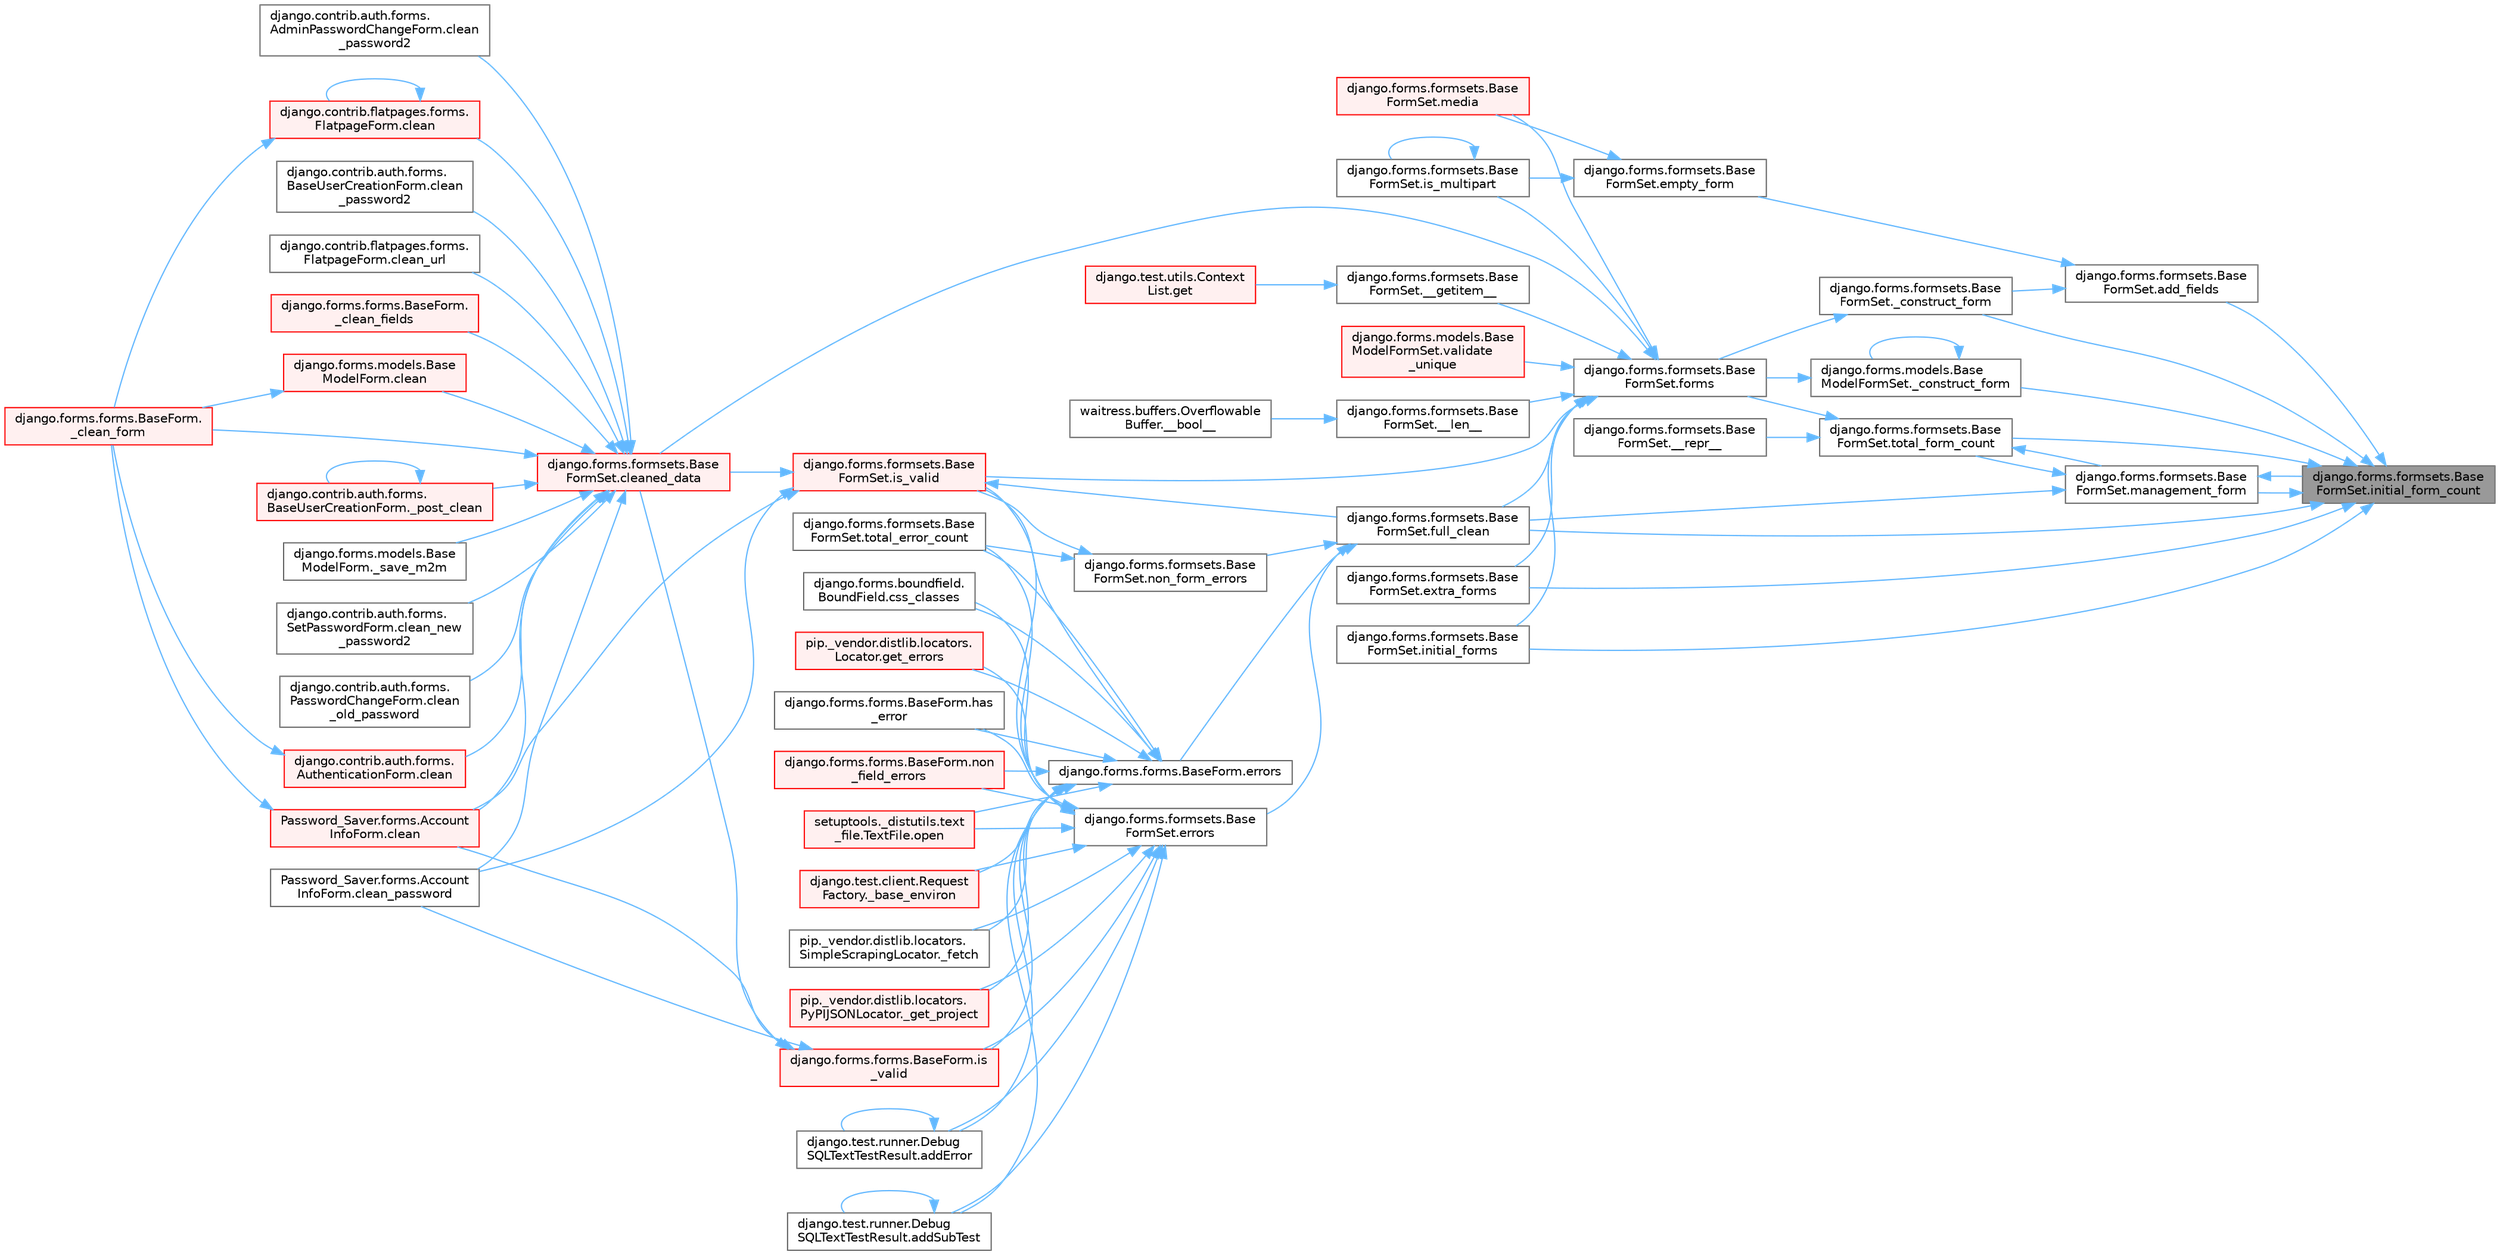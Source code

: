 digraph "django.forms.formsets.BaseFormSet.initial_form_count"
{
 // LATEX_PDF_SIZE
  bgcolor="transparent";
  edge [fontname=Helvetica,fontsize=10,labelfontname=Helvetica,labelfontsize=10];
  node [fontname=Helvetica,fontsize=10,shape=box,height=0.2,width=0.4];
  rankdir="RL";
  Node1 [id="Node000001",label="django.forms.formsets.Base\lFormSet.initial_form_count",height=0.2,width=0.4,color="gray40", fillcolor="grey60", style="filled", fontcolor="black",tooltip=" "];
  Node1 -> Node2 [id="edge1_Node000001_Node000002",dir="back",color="steelblue1",style="solid",tooltip=" "];
  Node2 [id="Node000002",label="django.forms.formsets.Base\lFormSet._construct_form",height=0.2,width=0.4,color="grey40", fillcolor="white", style="filled",URL="$classdjango_1_1forms_1_1formsets_1_1_base_form_set.html#a4a92b0779a5f5964325e73f9c8521fe8",tooltip=" "];
  Node2 -> Node3 [id="edge2_Node000002_Node000003",dir="back",color="steelblue1",style="solid",tooltip=" "];
  Node3 [id="Node000003",label="django.forms.formsets.Base\lFormSet.forms",height=0.2,width=0.4,color="grey40", fillcolor="white", style="filled",URL="$classdjango_1_1forms_1_1formsets_1_1_base_form_set.html#a398234150267aa3c6dceaa20a7a507f1",tooltip=" "];
  Node3 -> Node4 [id="edge3_Node000003_Node000004",dir="back",color="steelblue1",style="solid",tooltip=" "];
  Node4 [id="Node000004",label="django.forms.formsets.Base\lFormSet.__getitem__",height=0.2,width=0.4,color="grey40", fillcolor="white", style="filled",URL="$classdjango_1_1forms_1_1formsets_1_1_base_form_set.html#a3ed6460d03a41c30d519e9170d0a17cc",tooltip=" "];
  Node4 -> Node5 [id="edge4_Node000004_Node000005",dir="back",color="steelblue1",style="solid",tooltip=" "];
  Node5 [id="Node000005",label="django.test.utils.Context\lList.get",height=0.2,width=0.4,color="red", fillcolor="#FFF0F0", style="filled",URL="$classdjango_1_1test_1_1utils_1_1_context_list.html#a1797663a8ac92f44dcb9ad281a896842",tooltip=" "];
  Node3 -> Node3172 [id="edge5_Node000003_Node003172",dir="back",color="steelblue1",style="solid",tooltip=" "];
  Node3172 [id="Node003172",label="django.forms.formsets.Base\lFormSet.__len__",height=0.2,width=0.4,color="grey40", fillcolor="white", style="filled",URL="$classdjango_1_1forms_1_1formsets_1_1_base_form_set.html#aa8c1dfbddcb29c04ad7bf814137b3c36",tooltip=" "];
  Node3172 -> Node644 [id="edge6_Node003172_Node000644",dir="back",color="steelblue1",style="solid",tooltip=" "];
  Node644 [id="Node000644",label="waitress.buffers.Overflowable\lBuffer.__bool__",height=0.2,width=0.4,color="grey40", fillcolor="white", style="filled",URL="$classwaitress_1_1buffers_1_1_overflowable_buffer.html#afb6d9eccdeea0e50b91f9281878e017a",tooltip=" "];
  Node3 -> Node1763 [id="edge7_Node000003_Node001763",dir="back",color="steelblue1",style="solid",tooltip=" "];
  Node1763 [id="Node001763",label="django.forms.formsets.Base\lFormSet.cleaned_data",height=0.2,width=0.4,color="red", fillcolor="#FFF0F0", style="filled",URL="$classdjango_1_1forms_1_1formsets_1_1_base_form_set.html#ae51d85dd3faa160668adba372c4e87f7",tooltip=" "];
  Node1763 -> Node1764 [id="edge8_Node001763_Node001764",dir="back",color="steelblue1",style="solid",tooltip=" "];
  Node1764 [id="Node001764",label="django.forms.forms.BaseForm.\l_clean_fields",height=0.2,width=0.4,color="red", fillcolor="#FFF0F0", style="filled",URL="$classdjango_1_1forms_1_1forms_1_1_base_form.html#a38e014bdeb1b8c2092ec5762f1833d9a",tooltip=" "];
  Node1763 -> Node627 [id="edge9_Node001763_Node000627",dir="back",color="steelblue1",style="solid",tooltip=" "];
  Node627 [id="Node000627",label="django.forms.forms.BaseForm.\l_clean_form",height=0.2,width=0.4,color="red", fillcolor="#FFF0F0", style="filled",URL="$classdjango_1_1forms_1_1forms_1_1_base_form.html#ae5eed108001c1a75985b75174fe23f1f",tooltip=" "];
  Node1763 -> Node1765 [id="edge10_Node001763_Node001765",dir="back",color="steelblue1",style="solid",tooltip=" "];
  Node1765 [id="Node001765",label="django.contrib.auth.forms.\lBaseUserCreationForm._post_clean",height=0.2,width=0.4,color="red", fillcolor="#FFF0F0", style="filled",URL="$classdjango_1_1contrib_1_1auth_1_1forms_1_1_base_user_creation_form.html#aa7775ca44825f4bfa9262b10a9c0281c",tooltip=" "];
  Node1765 -> Node1765 [id="edge11_Node001765_Node001765",dir="back",color="steelblue1",style="solid",tooltip=" "];
  Node1763 -> Node1766 [id="edge12_Node001763_Node001766",dir="back",color="steelblue1",style="solid",tooltip=" "];
  Node1766 [id="Node001766",label="django.forms.models.Base\lModelForm._save_m2m",height=0.2,width=0.4,color="grey40", fillcolor="white", style="filled",URL="$classdjango_1_1forms_1_1models_1_1_base_model_form.html#a8e143465fa5977b65ce53f521fa65067",tooltip=" "];
  Node1763 -> Node668 [id="edge13_Node001763_Node000668",dir="back",color="steelblue1",style="solid",tooltip=" "];
  Node668 [id="Node000668",label="django.contrib.auth.forms.\lAuthenticationForm.clean",height=0.2,width=0.4,color="red", fillcolor="#FFF0F0", style="filled",URL="$classdjango_1_1contrib_1_1auth_1_1forms_1_1_authentication_form.html#a92d28be6696caa8d1b7068eefe81793a",tooltip=" "];
  Node668 -> Node627 [id="edge14_Node000668_Node000627",dir="back",color="steelblue1",style="solid",tooltip=" "];
  Node1763 -> Node1767 [id="edge15_Node001763_Node001767",dir="back",color="steelblue1",style="solid",tooltip=" "];
  Node1767 [id="Node001767",label="django.contrib.flatpages.forms.\lFlatpageForm.clean",height=0.2,width=0.4,color="red", fillcolor="#FFF0F0", style="filled",URL="$classdjango_1_1contrib_1_1flatpages_1_1forms_1_1_flatpage_form.html#a0deb29d4415dbd84c765b5972de07e52",tooltip=" "];
  Node1767 -> Node627 [id="edge16_Node001767_Node000627",dir="back",color="steelblue1",style="solid",tooltip=" "];
  Node1767 -> Node1767 [id="edge17_Node001767_Node001767",dir="back",color="steelblue1",style="solid",tooltip=" "];
  Node1763 -> Node1768 [id="edge18_Node001763_Node001768",dir="back",color="steelblue1",style="solid",tooltip=" "];
  Node1768 [id="Node001768",label="django.forms.models.Base\lModelForm.clean",height=0.2,width=0.4,color="red", fillcolor="#FFF0F0", style="filled",URL="$classdjango_1_1forms_1_1models_1_1_base_model_form.html#a6a374c3b609f402d6566b2ee3ff98672",tooltip=" "];
  Node1768 -> Node627 [id="edge19_Node001768_Node000627",dir="back",color="steelblue1",style="solid",tooltip=" "];
  Node1763 -> Node1761 [id="edge20_Node001763_Node001761",dir="back",color="steelblue1",style="solid",tooltip=" "];
  Node1761 [id="Node001761",label="Password_Saver.forms.Account\lInfoForm.clean",height=0.2,width=0.4,color="red", fillcolor="#FFF0F0", style="filled",URL="$class_password___saver_1_1forms_1_1_account_info_form.html#a89126d6030ebafc64c8aeeb352113c54",tooltip=" "];
  Node1761 -> Node627 [id="edge21_Node001761_Node000627",dir="back",color="steelblue1",style="solid",tooltip=" "];
  Node1763 -> Node1769 [id="edge22_Node001763_Node001769",dir="back",color="steelblue1",style="solid",tooltip=" "];
  Node1769 [id="Node001769",label="django.contrib.auth.forms.\lSetPasswordForm.clean_new\l_password2",height=0.2,width=0.4,color="grey40", fillcolor="white", style="filled",URL="$classdjango_1_1contrib_1_1auth_1_1forms_1_1_set_password_form.html#aefb49bddbbf63909718ecac6718b609d",tooltip=" "];
  Node1763 -> Node1770 [id="edge23_Node001763_Node001770",dir="back",color="steelblue1",style="solid",tooltip=" "];
  Node1770 [id="Node001770",label="django.contrib.auth.forms.\lPasswordChangeForm.clean\l_old_password",height=0.2,width=0.4,color="grey40", fillcolor="white", style="filled",URL="$classdjango_1_1contrib_1_1auth_1_1forms_1_1_password_change_form.html#a4d339cd14a321ba76cb6caf226c56d8d",tooltip=" "];
  Node1763 -> Node1762 [id="edge24_Node001763_Node001762",dir="back",color="steelblue1",style="solid",tooltip=" "];
  Node1762 [id="Node001762",label="Password_Saver.forms.Account\lInfoForm.clean_password",height=0.2,width=0.4,color="grey40", fillcolor="white", style="filled",URL="$class_password___saver_1_1forms_1_1_account_info_form.html#a6397d8e90a910bed34ed0ebcf5f74a4e",tooltip=" "];
  Node1763 -> Node1771 [id="edge25_Node001763_Node001771",dir="back",color="steelblue1",style="solid",tooltip=" "];
  Node1771 [id="Node001771",label="django.contrib.auth.forms.\lAdminPasswordChangeForm.clean\l_password2",height=0.2,width=0.4,color="grey40", fillcolor="white", style="filled",URL="$classdjango_1_1contrib_1_1auth_1_1forms_1_1_admin_password_change_form.html#a7e2cc7b4982538a54fc20fb155285496",tooltip=" "];
  Node1763 -> Node1772 [id="edge26_Node001763_Node001772",dir="back",color="steelblue1",style="solid",tooltip=" "];
  Node1772 [id="Node001772",label="django.contrib.auth.forms.\lBaseUserCreationForm.clean\l_password2",height=0.2,width=0.4,color="grey40", fillcolor="white", style="filled",URL="$classdjango_1_1contrib_1_1auth_1_1forms_1_1_base_user_creation_form.html#afe0d67cb9bbafa947e8c7ba75e6b8dd2",tooltip=" "];
  Node1763 -> Node1773 [id="edge27_Node001763_Node001773",dir="back",color="steelblue1",style="solid",tooltip=" "];
  Node1773 [id="Node001773",label="django.contrib.flatpages.forms.\lFlatpageForm.clean_url",height=0.2,width=0.4,color="grey40", fillcolor="white", style="filled",URL="$classdjango_1_1contrib_1_1flatpages_1_1forms_1_1_flatpage_form.html#a754fc61d64c13e49b6efd2b81954180c",tooltip=" "];
  Node3 -> Node3173 [id="edge28_Node000003_Node003173",dir="back",color="steelblue1",style="solid",tooltip=" "];
  Node3173 [id="Node003173",label="django.forms.formsets.Base\lFormSet.extra_forms",height=0.2,width=0.4,color="grey40", fillcolor="white", style="filled",URL="$classdjango_1_1forms_1_1formsets_1_1_base_form_set.html#a80e8dd7968259b3ccdfd86ac190c342a",tooltip=" "];
  Node3 -> Node1783 [id="edge29_Node000003_Node001783",dir="back",color="steelblue1",style="solid",tooltip=" "];
  Node1783 [id="Node001783",label="django.forms.formsets.Base\lFormSet.full_clean",height=0.2,width=0.4,color="grey40", fillcolor="white", style="filled",URL="$classdjango_1_1forms_1_1formsets_1_1_base_form_set.html#aa475bdb58853c14bfcd93bd7b494e3b1",tooltip=" "];
  Node1783 -> Node630 [id="edge30_Node001783_Node000630",dir="back",color="steelblue1",style="solid",tooltip=" "];
  Node630 [id="Node000630",label="django.forms.forms.BaseForm.errors",height=0.2,width=0.4,color="grey40", fillcolor="white", style="filled",URL="$classdjango_1_1forms_1_1forms_1_1_base_form.html#aca47cb75eb6c321d1c429b33eca94d49",tooltip=" "];
  Node630 -> Node631 [id="edge31_Node000630_Node000631",dir="back",color="steelblue1",style="solid",tooltip=" "];
  Node631 [id="Node000631",label="django.test.client.Request\lFactory._base_environ",height=0.2,width=0.4,color="red", fillcolor="#FFF0F0", style="filled",URL="$classdjango_1_1test_1_1client_1_1_request_factory.html#ab650654b992f4e9fc9e30bd0442973c1",tooltip=" "];
  Node630 -> Node671 [id="edge32_Node000630_Node000671",dir="back",color="steelblue1",style="solid",tooltip=" "];
  Node671 [id="Node000671",label="pip._vendor.distlib.locators.\lSimpleScrapingLocator._fetch",height=0.2,width=0.4,color="grey40", fillcolor="white", style="filled",URL="$classpip_1_1__vendor_1_1distlib_1_1locators_1_1_simple_scraping_locator.html#a72156eb8243de03d8881db3caaa60b8c",tooltip=" "];
  Node630 -> Node672 [id="edge33_Node000630_Node000672",dir="back",color="steelblue1",style="solid",tooltip=" "];
  Node672 [id="Node000672",label="pip._vendor.distlib.locators.\lPyPIJSONLocator._get_project",height=0.2,width=0.4,color="red", fillcolor="#FFF0F0", style="filled",URL="$classpip_1_1__vendor_1_1distlib_1_1locators_1_1_py_p_i_j_s_o_n_locator.html#ab5b95d18130e47c0bedca04d7b010bf6",tooltip=" "];
  Node630 -> Node1750 [id="edge34_Node000630_Node001750",dir="back",color="steelblue1",style="solid",tooltip=" "];
  Node1750 [id="Node001750",label="django.test.runner.Debug\lSQLTextTestResult.addError",height=0.2,width=0.4,color="grey40", fillcolor="white", style="filled",URL="$classdjango_1_1test_1_1runner_1_1_debug_s_q_l_text_test_result.html#a398c116f3b7d25563a21e81178271a8a",tooltip=" "];
  Node1750 -> Node1750 [id="edge35_Node001750_Node001750",dir="back",color="steelblue1",style="solid",tooltip=" "];
  Node630 -> Node1751 [id="edge36_Node000630_Node001751",dir="back",color="steelblue1",style="solid",tooltip=" "];
  Node1751 [id="Node001751",label="django.test.runner.Debug\lSQLTextTestResult.addSubTest",height=0.2,width=0.4,color="grey40", fillcolor="white", style="filled",URL="$classdjango_1_1test_1_1runner_1_1_debug_s_q_l_text_test_result.html#a65bae0538566d8bc532c972340744b1e",tooltip=" "];
  Node1751 -> Node1751 [id="edge37_Node001751_Node001751",dir="back",color="steelblue1",style="solid",tooltip=" "];
  Node630 -> Node1752 [id="edge38_Node000630_Node001752",dir="back",color="steelblue1",style="solid",tooltip=" "];
  Node1752 [id="Node001752",label="django.forms.boundfield.\lBoundField.css_classes",height=0.2,width=0.4,color="grey40", fillcolor="white", style="filled",URL="$classdjango_1_1forms_1_1boundfield_1_1_bound_field.html#a19d289ef3598c412a0fee978458875bc",tooltip=" "];
  Node630 -> Node1753 [id="edge39_Node000630_Node001753",dir="back",color="steelblue1",style="solid",tooltip=" "];
  Node1753 [id="Node001753",label="pip._vendor.distlib.locators.\lLocator.get_errors",height=0.2,width=0.4,color="red", fillcolor="#FFF0F0", style="filled",URL="$classpip_1_1__vendor_1_1distlib_1_1locators_1_1_locator.html#abc5864a47e4cb8c481f44eb1a72f565c",tooltip=" "];
  Node630 -> Node1755 [id="edge40_Node000630_Node001755",dir="back",color="steelblue1",style="solid",tooltip=" "];
  Node1755 [id="Node001755",label="django.forms.forms.BaseForm.has\l_error",height=0.2,width=0.4,color="grey40", fillcolor="white", style="filled",URL="$classdjango_1_1forms_1_1forms_1_1_base_form.html#af67d8e47182c8c92ad4cac6441bfeb80",tooltip=" "];
  Node630 -> Node1756 [id="edge41_Node000630_Node001756",dir="back",color="steelblue1",style="solid",tooltip=" "];
  Node1756 [id="Node001756",label="django.forms.forms.BaseForm.is\l_valid",height=0.2,width=0.4,color="red", fillcolor="#FFF0F0", style="filled",URL="$classdjango_1_1forms_1_1forms_1_1_base_form.html#a8be15c9eaccca682a18c7d3f13802cc4",tooltip=" "];
  Node1756 -> Node1761 [id="edge42_Node001756_Node001761",dir="back",color="steelblue1",style="solid",tooltip=" "];
  Node1756 -> Node1762 [id="edge43_Node001756_Node001762",dir="back",color="steelblue1",style="solid",tooltip=" "];
  Node1756 -> Node1763 [id="edge44_Node001756_Node001763",dir="back",color="steelblue1",style="solid",tooltip=" "];
  Node630 -> Node1782 [id="edge45_Node000630_Node001782",dir="back",color="steelblue1",style="solid",tooltip=" "];
  Node1782 [id="Node001782",label="django.forms.formsets.Base\lFormSet.is_valid",height=0.2,width=0.4,color="red", fillcolor="#FFF0F0", style="filled",URL="$classdjango_1_1forms_1_1formsets_1_1_base_form_set.html#a713477cfb7c01e723400df62b49c250c",tooltip=" "];
  Node1782 -> Node1761 [id="edge46_Node001782_Node001761",dir="back",color="steelblue1",style="solid",tooltip=" "];
  Node1782 -> Node1762 [id="edge47_Node001782_Node001762",dir="back",color="steelblue1",style="solid",tooltip=" "];
  Node1782 -> Node1763 [id="edge48_Node001782_Node001763",dir="back",color="steelblue1",style="solid",tooltip=" "];
  Node1782 -> Node1783 [id="edge49_Node001782_Node001783",dir="back",color="steelblue1",style="solid",tooltip=" "];
  Node630 -> Node1786 [id="edge50_Node000630_Node001786",dir="back",color="steelblue1",style="solid",tooltip=" "];
  Node1786 [id="Node001786",label="django.forms.forms.BaseForm.non\l_field_errors",height=0.2,width=0.4,color="red", fillcolor="#FFF0F0", style="filled",URL="$classdjango_1_1forms_1_1forms_1_1_base_form.html#a713be7c8d25008cf58c90916cb682447",tooltip=" "];
  Node630 -> Node1790 [id="edge51_Node000630_Node001790",dir="back",color="steelblue1",style="solid",tooltip=" "];
  Node1790 [id="Node001790",label="setuptools._distutils.text\l_file.TextFile.open",height=0.2,width=0.4,color="red", fillcolor="#FFF0F0", style="filled",URL="$classsetuptools_1_1__distutils_1_1text__file_1_1_text_file.html#ab568abcef363b1b422cddfead42e68b2",tooltip=" "];
  Node630 -> Node1785 [id="edge52_Node000630_Node001785",dir="back",color="steelblue1",style="solid",tooltip=" "];
  Node1785 [id="Node001785",label="django.forms.formsets.Base\lFormSet.total_error_count",height=0.2,width=0.4,color="grey40", fillcolor="white", style="filled",URL="$classdjango_1_1forms_1_1formsets_1_1_base_form_set.html#a3e9cbe55cc991b30b14546a857abb212",tooltip=" "];
  Node1783 -> Node670 [id="edge53_Node001783_Node000670",dir="back",color="steelblue1",style="solid",tooltip=" "];
  Node670 [id="Node000670",label="django.forms.formsets.Base\lFormSet.errors",height=0.2,width=0.4,color="grey40", fillcolor="white", style="filled",URL="$classdjango_1_1forms_1_1formsets_1_1_base_form_set.html#a9e249e2240c3ae2775249e3d3da42020",tooltip=" "];
  Node670 -> Node631 [id="edge54_Node000670_Node000631",dir="back",color="steelblue1",style="solid",tooltip=" "];
  Node670 -> Node671 [id="edge55_Node000670_Node000671",dir="back",color="steelblue1",style="solid",tooltip=" "];
  Node670 -> Node672 [id="edge56_Node000670_Node000672",dir="back",color="steelblue1",style="solid",tooltip=" "];
  Node670 -> Node1750 [id="edge57_Node000670_Node001750",dir="back",color="steelblue1",style="solid",tooltip=" "];
  Node670 -> Node1751 [id="edge58_Node000670_Node001751",dir="back",color="steelblue1",style="solid",tooltip=" "];
  Node670 -> Node1752 [id="edge59_Node000670_Node001752",dir="back",color="steelblue1",style="solid",tooltip=" "];
  Node670 -> Node1753 [id="edge60_Node000670_Node001753",dir="back",color="steelblue1",style="solid",tooltip=" "];
  Node670 -> Node1755 [id="edge61_Node000670_Node001755",dir="back",color="steelblue1",style="solid",tooltip=" "];
  Node670 -> Node1756 [id="edge62_Node000670_Node001756",dir="back",color="steelblue1",style="solid",tooltip=" "];
  Node670 -> Node1782 [id="edge63_Node000670_Node001782",dir="back",color="steelblue1",style="solid",tooltip=" "];
  Node670 -> Node1786 [id="edge64_Node000670_Node001786",dir="back",color="steelblue1",style="solid",tooltip=" "];
  Node670 -> Node1790 [id="edge65_Node000670_Node001790",dir="back",color="steelblue1",style="solid",tooltip=" "];
  Node670 -> Node1785 [id="edge66_Node000670_Node001785",dir="back",color="steelblue1",style="solid",tooltip=" "];
  Node1783 -> Node1784 [id="edge67_Node001783_Node001784",dir="back",color="steelblue1",style="solid",tooltip=" "];
  Node1784 [id="Node001784",label="django.forms.formsets.Base\lFormSet.non_form_errors",height=0.2,width=0.4,color="grey40", fillcolor="white", style="filled",URL="$classdjango_1_1forms_1_1formsets_1_1_base_form_set.html#a8b499fb5fdd72c59134bf40aeac2de3c",tooltip=" "];
  Node1784 -> Node1782 [id="edge68_Node001784_Node001782",dir="back",color="steelblue1",style="solid",tooltip=" "];
  Node1784 -> Node1785 [id="edge69_Node001784_Node001785",dir="back",color="steelblue1",style="solid",tooltip=" "];
  Node3 -> Node3174 [id="edge70_Node000003_Node003174",dir="back",color="steelblue1",style="solid",tooltip=" "];
  Node3174 [id="Node003174",label="django.forms.formsets.Base\lFormSet.initial_forms",height=0.2,width=0.4,color="grey40", fillcolor="white", style="filled",URL="$classdjango_1_1forms_1_1formsets_1_1_base_form_set.html#a36a0e4b12f42f368c74d3a704cc58d03",tooltip=" "];
  Node3 -> Node1889 [id="edge71_Node000003_Node001889",dir="back",color="steelblue1",style="solid",tooltip=" "];
  Node1889 [id="Node001889",label="django.forms.formsets.Base\lFormSet.is_multipart",height=0.2,width=0.4,color="grey40", fillcolor="white", style="filled",URL="$classdjango_1_1forms_1_1formsets_1_1_base_form_set.html#a70cb5455998cfb8556810d3215d617c8",tooltip=" "];
  Node1889 -> Node1889 [id="edge72_Node001889_Node001889",dir="back",color="steelblue1",style="solid",tooltip=" "];
  Node3 -> Node1782 [id="edge73_Node000003_Node001782",dir="back",color="steelblue1",style="solid",tooltip=" "];
  Node3 -> Node1890 [id="edge74_Node000003_Node001890",dir="back",color="steelblue1",style="solid",tooltip=" "];
  Node1890 [id="Node001890",label="django.forms.formsets.Base\lFormSet.media",height=0.2,width=0.4,color="red", fillcolor="#FFF0F0", style="filled",URL="$classdjango_1_1forms_1_1formsets_1_1_base_form_set.html#a6f8913e4888f6eb8afa928cf91e9c8f9",tooltip=" "];
  Node3 -> Node3175 [id="edge75_Node000003_Node003175",dir="back",color="steelblue1",style="solid",tooltip=" "];
  Node3175 [id="Node003175",label="django.forms.models.Base\lModelFormSet.validate\l_unique",height=0.2,width=0.4,color="red", fillcolor="#FFF0F0", style="filled",URL="$classdjango_1_1forms_1_1models_1_1_base_model_form_set.html#a0d01f97a86fd02a126b2fd51d02fd07d",tooltip=" "];
  Node1 -> Node102 [id="edge76_Node000001_Node000102",dir="back",color="steelblue1",style="solid",tooltip=" "];
  Node102 [id="Node000102",label="django.forms.models.Base\lModelFormSet._construct_form",height=0.2,width=0.4,color="grey40", fillcolor="white", style="filled",URL="$classdjango_1_1forms_1_1models_1_1_base_model_form_set.html#a2318f52c4f2963f7674c8e15e2f3c324",tooltip=" "];
  Node102 -> Node102 [id="edge77_Node000102_Node000102",dir="back",color="steelblue1",style="solid",tooltip=" "];
  Node102 -> Node3 [id="edge78_Node000102_Node000003",dir="back",color="steelblue1",style="solid",tooltip=" "];
  Node1 -> Node3177 [id="edge79_Node000001_Node003177",dir="back",color="steelblue1",style="solid",tooltip=" "];
  Node3177 [id="Node003177",label="django.forms.formsets.Base\lFormSet.add_fields",height=0.2,width=0.4,color="grey40", fillcolor="white", style="filled",URL="$classdjango_1_1forms_1_1formsets_1_1_base_form_set.html#a9db7c4b565cef620c0195e8f424c3861",tooltip=" "];
  Node3177 -> Node2 [id="edge80_Node003177_Node000002",dir="back",color="steelblue1",style="solid",tooltip=" "];
  Node3177 -> Node1888 [id="edge81_Node003177_Node001888",dir="back",color="steelblue1",style="solid",tooltip=" "];
  Node1888 [id="Node001888",label="django.forms.formsets.Base\lFormSet.empty_form",height=0.2,width=0.4,color="grey40", fillcolor="white", style="filled",URL="$classdjango_1_1forms_1_1formsets_1_1_base_form_set.html#a69a56ef37f740ee182c119cf62cf42a1",tooltip=" "];
  Node1888 -> Node1889 [id="edge82_Node001888_Node001889",dir="back",color="steelblue1",style="solid",tooltip=" "];
  Node1888 -> Node1890 [id="edge83_Node001888_Node001890",dir="back",color="steelblue1",style="solid",tooltip=" "];
  Node1 -> Node3173 [id="edge84_Node000001_Node003173",dir="back",color="steelblue1",style="solid",tooltip=" "];
  Node1 -> Node1783 [id="edge85_Node000001_Node001783",dir="back",color="steelblue1",style="solid",tooltip=" "];
  Node1 -> Node3174 [id="edge86_Node000001_Node003174",dir="back",color="steelblue1",style="solid",tooltip=" "];
  Node1 -> Node2603 [id="edge87_Node000001_Node002603",dir="back",color="steelblue1",style="solid",tooltip=" "];
  Node2603 [id="Node002603",label="django.forms.formsets.Base\lFormSet.management_form",height=0.2,width=0.4,color="grey40", fillcolor="white", style="filled",URL="$classdjango_1_1forms_1_1formsets_1_1_base_form_set.html#a4fca1fb0745bdade6e7a259744b90d94",tooltip=" "];
  Node2603 -> Node1783 [id="edge88_Node002603_Node001783",dir="back",color="steelblue1",style="solid",tooltip=" "];
  Node2603 -> Node1 [id="edge89_Node002603_Node000001",dir="back",color="steelblue1",style="solid",tooltip=" "];
  Node2603 -> Node2604 [id="edge90_Node002603_Node002604",dir="back",color="steelblue1",style="solid",tooltip=" "];
  Node2604 [id="Node002604",label="django.forms.formsets.Base\lFormSet.total_form_count",height=0.2,width=0.4,color="grey40", fillcolor="white", style="filled",URL="$classdjango_1_1forms_1_1formsets_1_1_base_form_set.html#a6f385fb1509469e7b3071b42ad2dc945",tooltip=" "];
  Node2604 -> Node2605 [id="edge91_Node002604_Node002605",dir="back",color="steelblue1",style="solid",tooltip=" "];
  Node2605 [id="Node002605",label="django.forms.formsets.Base\lFormSet.__repr__",height=0.2,width=0.4,color="grey40", fillcolor="white", style="filled",URL="$classdjango_1_1forms_1_1formsets_1_1_base_form_set.html#af3b226e1450916544fc07dea5618ae20",tooltip=" "];
  Node2604 -> Node3 [id="edge92_Node002604_Node000003",dir="back",color="steelblue1",style="solid",tooltip=" "];
  Node2604 -> Node2603 [id="edge93_Node002604_Node002603",dir="back",color="steelblue1",style="solid",tooltip=" "];
  Node1 -> Node2604 [id="edge94_Node000001_Node002604",dir="back",color="steelblue1",style="solid",tooltip=" "];
}
